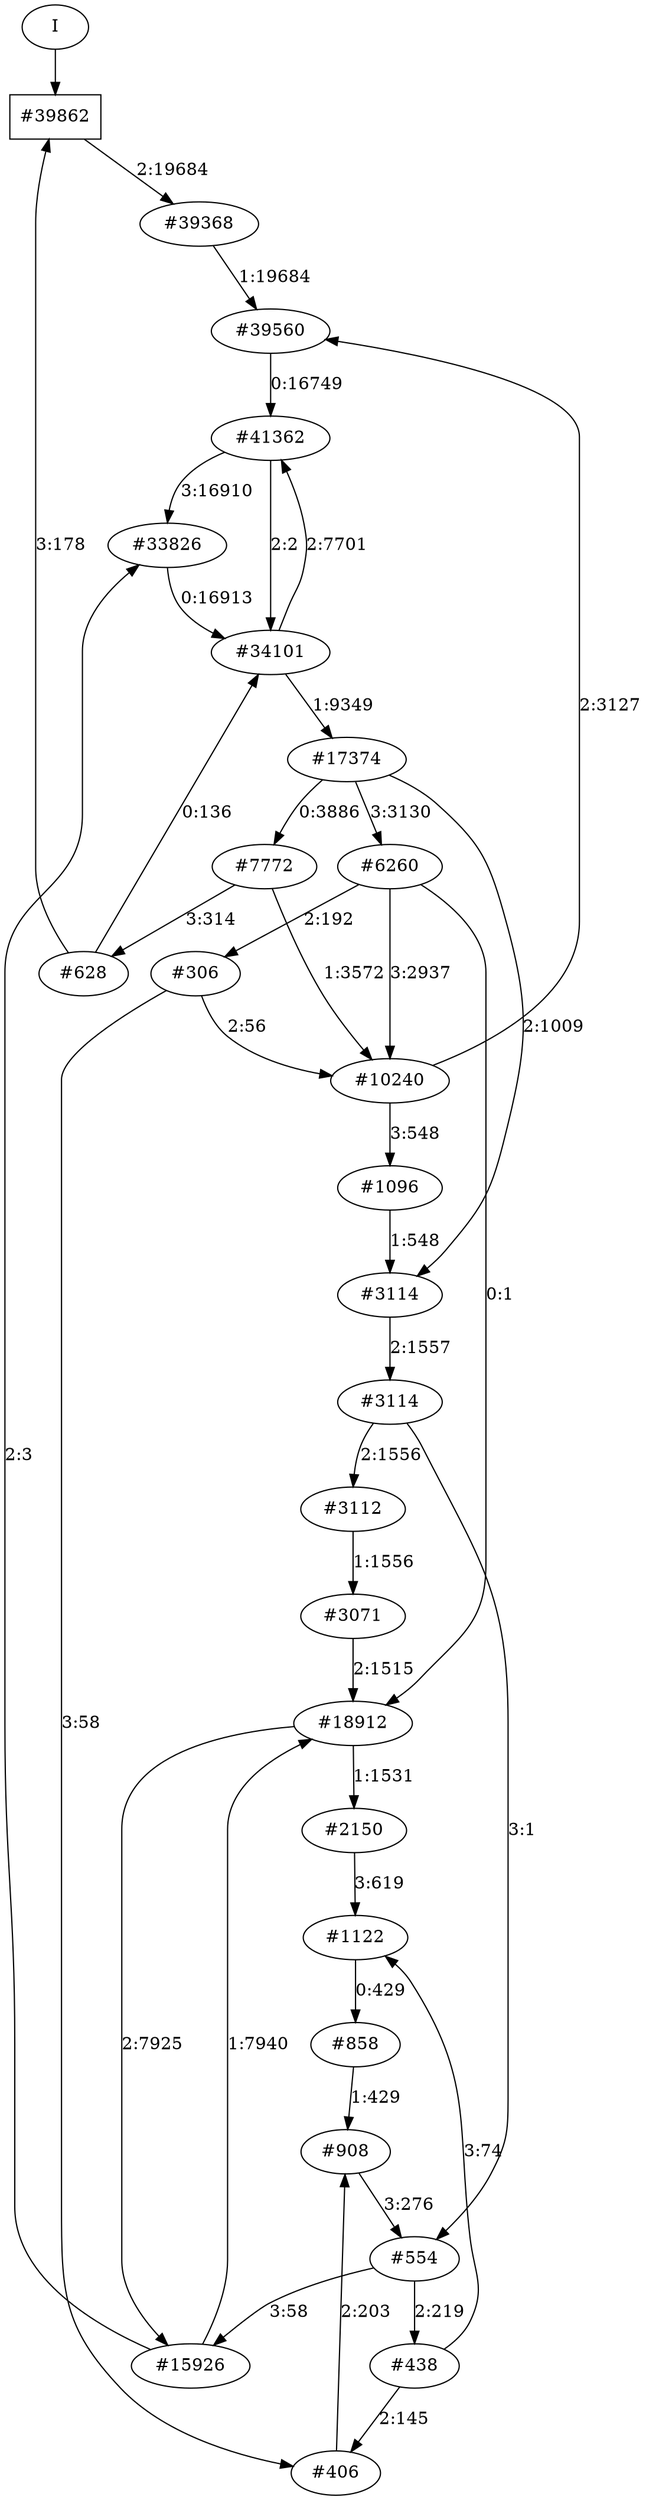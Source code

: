 // produced with flexfringe from git commitd1cf04ada0831d0605a3651971ef9a02091d8823
// dfasat/flexfringe -h=alergia -d=alergia_data -o=experiments/flexfringe_pautomac_study/flexfringe_data/exp9_n150_p0_01dfa -n=150 -p=0.01 /Users/nicholasrenninger/Google Drive/Grad School/specification learning/code/DPFA_DTS_product_experiment/dfasatInvestigations/experiments/flexfringe_pautomac_study/flexfringe_data/flexfringe_pautomac_study_train 
digraph DFA {
	0 [label="root" shape=box];
		I -> 0;
	0 [ label="#39862"  ];
		0 -> 1 [label="2:19684"  ];
	1 [ label="#39368"  ];
		1 -> 2 [label="1:19684"  ];
	2 [ label="#39560"  ];
		2 -> 3 [label="0:16749"  ];
	3 [ label="#41362"  ];
		3 -> 4 [label="3:16910"  ];
		3 -> 5 [label="2:2"  ];
	4 [ label="#33826"  ];
		4 -> 5 [label="0:16913"  ];
	5 [ label="#34101"  ];
		5 -> 3 [label="2:7701"  ];
		5 -> 6 [label="1:9349"  ];
	6 [ label="#17374"  ];
		6 -> 7 [label="0:3886"  ];
		6 -> 47 [label="3:3130"  ];
		6 -> 154 [label="2:1009"  ];
	154 [ label="#3114"  ];
		154 -> 155 [label="2:1557"  ];
	155 [ label="#3114"  ];
		155 -> 156 [label="2:1556"  ];
		155 -> 396 [label="3:1"  ];
	156 [ label="#3112"  ];
		156 -> 157 [label="1:1556"  ];
	157 [ label="#3071"  ];
		157 -> 158 [label="2:1515"  ];
	158 [ label="#18912"  ];
		158 -> 159 [label="2:7925"  ];
		158 -> 270 [label="1:1531"  ];
	159 [ label="#15926"  ];
		159 -> 4 [label="2:3"  ];
		159 -> 158 [label="1:7940"  ];
	270 [ label="#2150"  ];
		270 -> 393 [label="3:619"  ];
	393 [ label="#1122"  ];
		393 -> 394 [label="0:429"  ];
	394 [ label="#858"  ];
		394 -> 395 [label="1:429"  ];
	395 [ label="#908"  ];
		395 -> 396 [label="3:276"  ];
	396 [ label="#554"  ];
		396 -> 397 [label="2:219"  ];
		396 -> 159 [label="3:58"  ];
	397 [ label="#438"  ];
		397 -> 393 [label="3:74"  ];
		397 -> 235 [label="2:145"  ];
	7 [ label="#7772"  ];
		7 -> 8 [label="1:3572"  ];
		7 -> 90 [label="3:314"  ];
	8 [ label="#10240"  ];
		8 -> 2 [label="2:3127"  ];
		8 -> 271 [label="3:548"  ];
	271 [ label="#1096"  ];
		271 -> 154 [label="1:548"  ];
	90 [ label="#628"  ];
		90 -> 0 [label="3:178"  ];
		90 -> 5 [label="0:136"  ];
	47 [ label="#6260"  ];
		47 -> 8 [label="3:2937"  ];
		47 -> 151 [label="2:192"  ];
		47 -> 158 [label="0:1"  ];
	151 [ label="#306"  ];
		151 -> 8 [label="2:56"  ];
		151 -> 235 [label="3:58"  ];
	235 [ label="#406"  ];
		235 -> 395 [label="2:203"  ];
}
